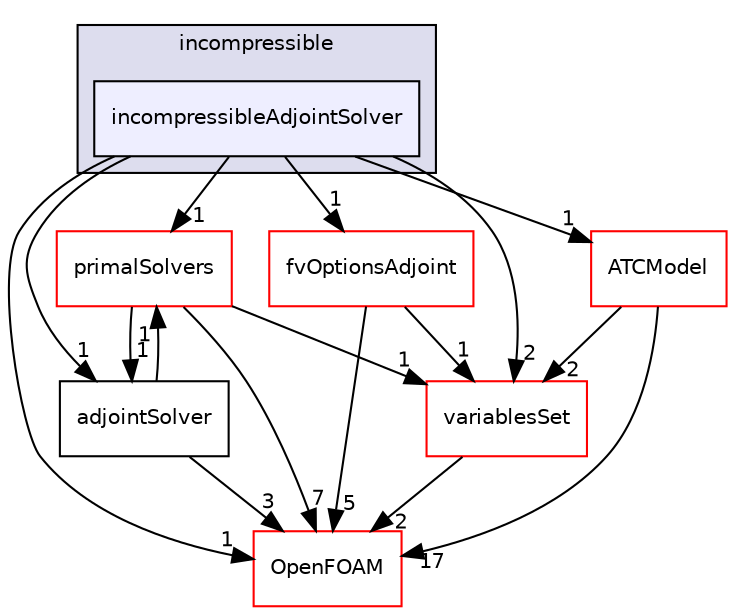 digraph "src/optimisation/adjointOptimisation/adjoint/solvers/adjointSolvers/incompressible/incompressibleAdjointSolver" {
  bgcolor=transparent;
  compound=true
  node [ fontsize="10", fontname="Helvetica"];
  edge [ labelfontsize="10", labelfontname="Helvetica"];
  subgraph clusterdir_b49ff25875ce6c05d657e090e4369d3d {
    graph [ bgcolor="#ddddee", pencolor="black", label="incompressible" fontname="Helvetica", fontsize="10", URL="dir_b49ff25875ce6c05d657e090e4369d3d.html"]
  dir_f082481859eebd31d0a7c3f9d3d27e24 [shape=box, label="incompressibleAdjointSolver", style="filled", fillcolor="#eeeeff", pencolor="black", URL="dir_f082481859eebd31d0a7c3f9d3d27e24.html"];
  }
  dir_35080156185aa14840755a50bbfcd980 [shape=box label="primalSolvers" color="red" URL="dir_35080156185aa14840755a50bbfcd980.html"];
  dir_5493408f4bfc7f66e9c40b29dec9c55a [shape=box label="adjointSolver" URL="dir_5493408f4bfc7f66e9c40b29dec9c55a.html"];
  dir_82b349c0e8ea4c9c5c625d4e54cb5790 [shape=box label="fvOptionsAdjoint" color="red" URL="dir_82b349c0e8ea4c9c5c625d4e54cb5790.html"];
  dir_195a59111b2a8c42961aaea2cfc6eba5 [shape=box label="variablesSet" color="red" URL="dir_195a59111b2a8c42961aaea2cfc6eba5.html"];
  dir_6019e2ba756911614deb7d1618097af1 [shape=box label="ATCModel" color="red" URL="dir_6019e2ba756911614deb7d1618097af1.html"];
  dir_c5473ff19b20e6ec4dfe5c310b3778a8 [shape=box label="OpenFOAM" color="red" URL="dir_c5473ff19b20e6ec4dfe5c310b3778a8.html"];
  dir_35080156185aa14840755a50bbfcd980->dir_5493408f4bfc7f66e9c40b29dec9c55a [headlabel="1", labeldistance=1.5 headhref="dir_002901_002897.html"];
  dir_35080156185aa14840755a50bbfcd980->dir_195a59111b2a8c42961aaea2cfc6eba5 [headlabel="1", labeldistance=1.5 headhref="dir_002901_002915.html"];
  dir_35080156185aa14840755a50bbfcd980->dir_c5473ff19b20e6ec4dfe5c310b3778a8 [headlabel="7", labeldistance=1.5 headhref="dir_002901_002151.html"];
  dir_5493408f4bfc7f66e9c40b29dec9c55a->dir_35080156185aa14840755a50bbfcd980 [headlabel="1", labeldistance=1.5 headhref="dir_002897_002901.html"];
  dir_5493408f4bfc7f66e9c40b29dec9c55a->dir_c5473ff19b20e6ec4dfe5c310b3778a8 [headlabel="3", labeldistance=1.5 headhref="dir_002897_002151.html"];
  dir_82b349c0e8ea4c9c5c625d4e54cb5790->dir_195a59111b2a8c42961aaea2cfc6eba5 [headlabel="1", labeldistance=1.5 headhref="dir_002816_002915.html"];
  dir_82b349c0e8ea4c9c5c625d4e54cb5790->dir_c5473ff19b20e6ec4dfe5c310b3778a8 [headlabel="5", labeldistance=1.5 headhref="dir_002816_002151.html"];
  dir_195a59111b2a8c42961aaea2cfc6eba5->dir_c5473ff19b20e6ec4dfe5c310b3778a8 [headlabel="2", labeldistance=1.5 headhref="dir_002915_002151.html"];
  dir_f082481859eebd31d0a7c3f9d3d27e24->dir_35080156185aa14840755a50bbfcd980 [headlabel="1", labeldistance=1.5 headhref="dir_002900_002901.html"];
  dir_f082481859eebd31d0a7c3f9d3d27e24->dir_5493408f4bfc7f66e9c40b29dec9c55a [headlabel="1", labeldistance=1.5 headhref="dir_002900_002897.html"];
  dir_f082481859eebd31d0a7c3f9d3d27e24->dir_82b349c0e8ea4c9c5c625d4e54cb5790 [headlabel="1", labeldistance=1.5 headhref="dir_002900_002816.html"];
  dir_f082481859eebd31d0a7c3f9d3d27e24->dir_195a59111b2a8c42961aaea2cfc6eba5 [headlabel="2", labeldistance=1.5 headhref="dir_002900_002915.html"];
  dir_f082481859eebd31d0a7c3f9d3d27e24->dir_6019e2ba756911614deb7d1618097af1 [headlabel="1", labeldistance=1.5 headhref="dir_002900_002785.html"];
  dir_f082481859eebd31d0a7c3f9d3d27e24->dir_c5473ff19b20e6ec4dfe5c310b3778a8 [headlabel="1", labeldistance=1.5 headhref="dir_002900_002151.html"];
  dir_6019e2ba756911614deb7d1618097af1->dir_195a59111b2a8c42961aaea2cfc6eba5 [headlabel="2", labeldistance=1.5 headhref="dir_002785_002915.html"];
  dir_6019e2ba756911614deb7d1618097af1->dir_c5473ff19b20e6ec4dfe5c310b3778a8 [headlabel="17", labeldistance=1.5 headhref="dir_002785_002151.html"];
}
